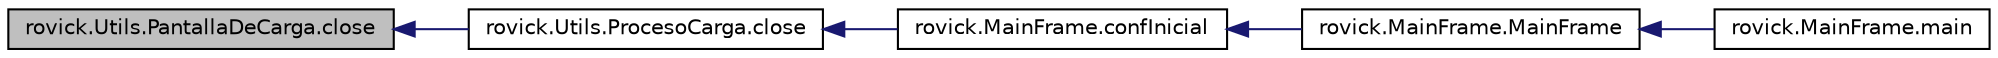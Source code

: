 digraph "rovick.Utils.PantallaDeCarga.close"
{
  edge [fontname="Helvetica",fontsize="10",labelfontname="Helvetica",labelfontsize="10"];
  node [fontname="Helvetica",fontsize="10",shape=record];
  rankdir="LR";
  Node1 [label="rovick.Utils.PantallaDeCarga.close",height=0.2,width=0.4,color="black", fillcolor="grey75", style="filled", fontcolor="black"];
  Node1 -> Node2 [dir="back",color="midnightblue",fontsize="10",style="solid",fontname="Helvetica"];
  Node2 [label="rovick.Utils.ProcesoCarga.close",height=0.2,width=0.4,color="black", fillcolor="white", style="filled",URL="$classrovick_1_1_utils_1_1_proceso_carga_a56abe12d85894bab329b62ec4e6d895d.html#a56abe12d85894bab329b62ec4e6d895d"];
  Node2 -> Node3 [dir="back",color="midnightblue",fontsize="10",style="solid",fontname="Helvetica"];
  Node3 [label="rovick.MainFrame.confInicial",height=0.2,width=0.4,color="black", fillcolor="white", style="filled",URL="$group___principales_ga80f1d7e5687e8397e77a4666f863417c.html#ga80f1d7e5687e8397e77a4666f863417c",tooltip="Metodo que se encarga de configurar la vista y las conexiones utilizadas (arduino, camara...) "];
  Node3 -> Node4 [dir="back",color="midnightblue",fontsize="10",style="solid",fontname="Helvetica"];
  Node4 [label="rovick.MainFrame.MainFrame",height=0.2,width=0.4,color="black", fillcolor="white", style="filled",URL="$group___principales_ga511f1ff25cbcc94bf9a36611674b5fec.html#ga511f1ff25cbcc94bf9a36611674b5fec",tooltip="Contrucotr de la victa principal. "];
  Node4 -> Node5 [dir="back",color="midnightblue",fontsize="10",style="solid",fontname="Helvetica"];
  Node5 [label="rovick.MainFrame.main",height=0.2,width=0.4,color="black", fillcolor="white", style="filled",URL="$classrovick_1_1_main_frame_ac31f17c5894a105267e32842324663ac.html#ac31f17c5894a105267e32842324663ac"];
}
